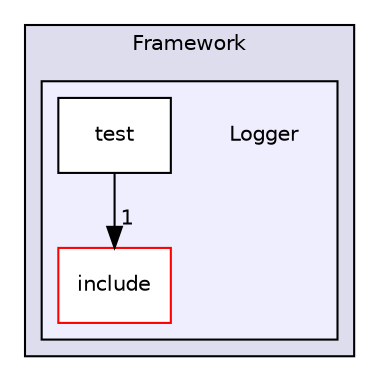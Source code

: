 digraph "/home/travis/build/AliceO2Group/AliceO2/Framework/Logger" {
  bgcolor=transparent;
  compound=true
  node [ fontsize="10", fontname="Helvetica"];
  edge [ labelfontsize="10", labelfontname="Helvetica"];
  subgraph clusterdir_bcbb2cf9a3d3d83e5515c82071a07177 {
    graph [ bgcolor="#ddddee", pencolor="black", label="Framework" fontname="Helvetica", fontsize="10", URL="dir_bcbb2cf9a3d3d83e5515c82071a07177.html"]
  subgraph clusterdir_ab5a80d4bd40f73f0851d5ff6a022779 {
    graph [ bgcolor="#eeeeff", pencolor="black", label="" URL="dir_ab5a80d4bd40f73f0851d5ff6a022779.html"];
    dir_ab5a80d4bd40f73f0851d5ff6a022779 [shape=plaintext label="Logger"];
    dir_fa3accf3f52f2cda702940a24cc43276 [shape=box label="include" color="red" fillcolor="white" style="filled" URL="dir_fa3accf3f52f2cda702940a24cc43276.html"];
    dir_79b18bc853f4ee6191bab318d942fc71 [shape=box label="test" color="black" fillcolor="white" style="filled" URL="dir_79b18bc853f4ee6191bab318d942fc71.html"];
  }
  }
  dir_79b18bc853f4ee6191bab318d942fc71->dir_fa3accf3f52f2cda702940a24cc43276 [headlabel="1", labeldistance=1.5 headhref="dir_000753_000751.html"];
}
